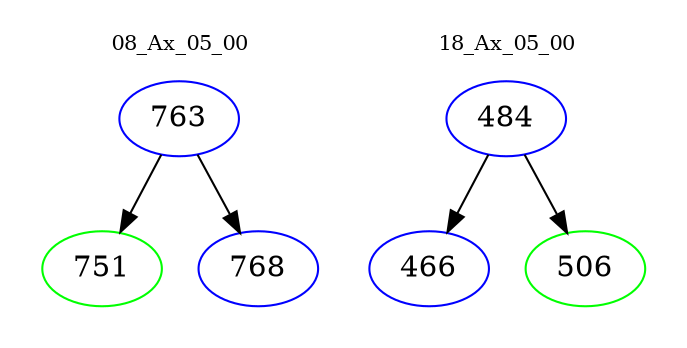 digraph{
subgraph cluster_0 {
color = white
label = "08_Ax_05_00";
fontsize=10;
T0_763 [label="763", color="blue"]
T0_763 -> T0_751 [color="black"]
T0_751 [label="751", color="green"]
T0_763 -> T0_768 [color="black"]
T0_768 [label="768", color="blue"]
}
subgraph cluster_1 {
color = white
label = "18_Ax_05_00";
fontsize=10;
T1_484 [label="484", color="blue"]
T1_484 -> T1_466 [color="black"]
T1_466 [label="466", color="blue"]
T1_484 -> T1_506 [color="black"]
T1_506 [label="506", color="green"]
}
}

